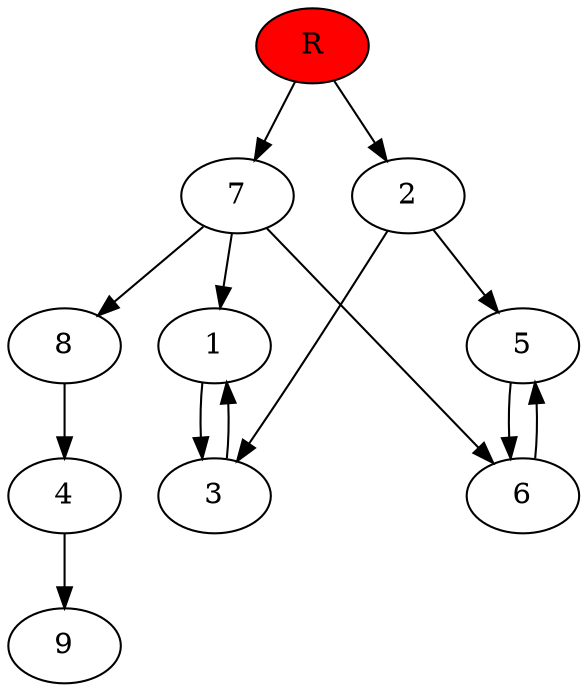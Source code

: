 digraph prb70181 {
	1
	2
	3
	4
	5
	6
	7
	8
	R [fillcolor="#ff0000" style=filled]
	1 -> 3
	2 -> 3
	2 -> 5
	3 -> 1
	4 -> 9
	5 -> 6
	6 -> 5
	7 -> 1
	7 -> 6
	7 -> 8
	8 -> 4
	R -> 2
	R -> 7
}
